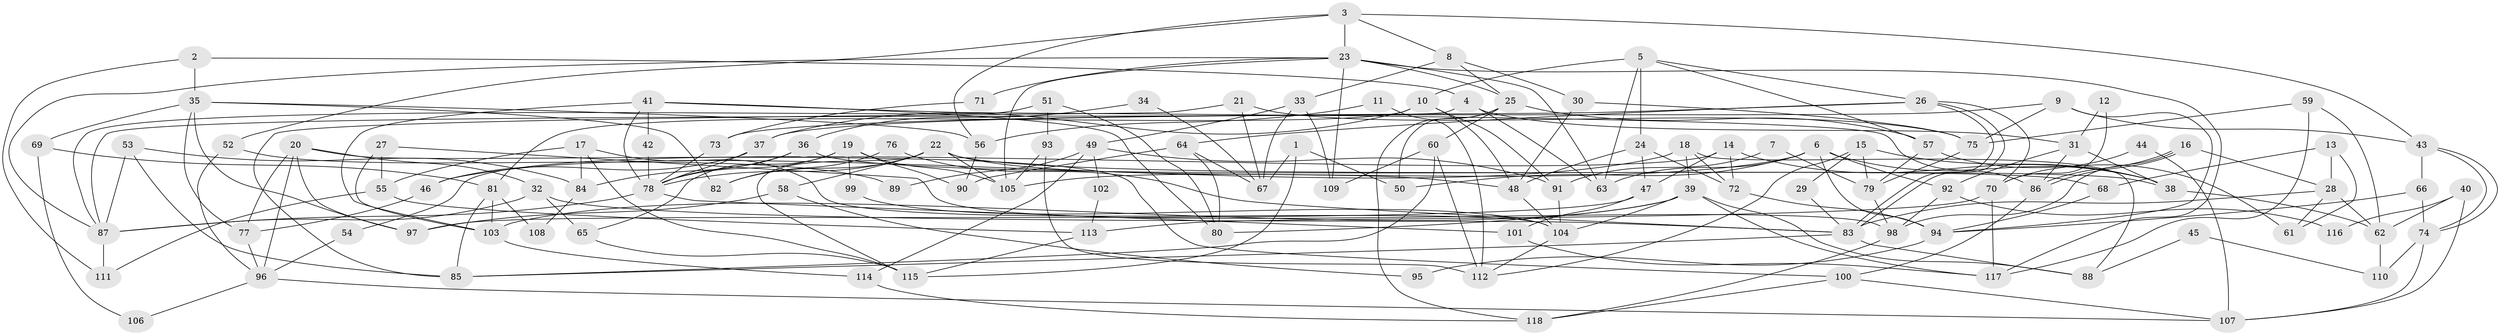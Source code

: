 // Generated by graph-tools (version 1.1) at 2025/26/03/09/25 03:26:17]
// undirected, 118 vertices, 236 edges
graph export_dot {
graph [start="1"]
  node [color=gray90,style=filled];
  1;
  2;
  3;
  4;
  5;
  6;
  7;
  8;
  9;
  10;
  11;
  12;
  13;
  14;
  15;
  16;
  17;
  18;
  19;
  20;
  21;
  22;
  23;
  24;
  25;
  26;
  27;
  28;
  29;
  30;
  31;
  32;
  33;
  34;
  35;
  36;
  37;
  38;
  39;
  40;
  41;
  42;
  43;
  44;
  45;
  46;
  47;
  48;
  49;
  50;
  51;
  52;
  53;
  54;
  55;
  56;
  57;
  58;
  59;
  60;
  61;
  62;
  63;
  64;
  65;
  66;
  67;
  68;
  69;
  70;
  71;
  72;
  73;
  74;
  75;
  76;
  77;
  78;
  79;
  80;
  81;
  82;
  83;
  84;
  85;
  86;
  87;
  88;
  89;
  90;
  91;
  92;
  93;
  94;
  95;
  96;
  97;
  98;
  99;
  100;
  101;
  102;
  103;
  104;
  105;
  106;
  107;
  108;
  109;
  110;
  111;
  112;
  113;
  114;
  115;
  116;
  117;
  118;
  1 -- 50;
  1 -- 67;
  1 -- 115;
  2 -- 35;
  2 -- 111;
  2 -- 4;
  3 -- 8;
  3 -- 43;
  3 -- 23;
  3 -- 52;
  3 -- 56;
  4 -- 31;
  4 -- 63;
  4 -- 87;
  5 -- 24;
  5 -- 63;
  5 -- 10;
  5 -- 26;
  5 -- 57;
  6 -- 38;
  6 -- 63;
  6 -- 50;
  6 -- 92;
  6 -- 94;
  6 -- 105;
  7 -- 91;
  7 -- 79;
  8 -- 25;
  8 -- 33;
  8 -- 30;
  9 -- 75;
  9 -- 37;
  9 -- 43;
  9 -- 94;
  10 -- 48;
  10 -- 37;
  10 -- 81;
  10 -- 91;
  11 -- 112;
  11 -- 56;
  12 -- 70;
  12 -- 31;
  13 -- 28;
  13 -- 68;
  13 -- 61;
  14 -- 72;
  14 -- 38;
  14 -- 47;
  14 -- 54;
  15 -- 112;
  15 -- 38;
  15 -- 29;
  15 -- 79;
  16 -- 86;
  16 -- 86;
  16 -- 28;
  16 -- 98;
  17 -- 55;
  17 -- 115;
  17 -- 84;
  17 -- 104;
  18 -- 46;
  18 -- 39;
  18 -- 72;
  18 -- 88;
  19 -- 105;
  19 -- 65;
  19 -- 78;
  19 -- 90;
  19 -- 99;
  20 -- 100;
  20 -- 32;
  20 -- 77;
  20 -- 96;
  20 -- 97;
  21 -- 67;
  21 -- 75;
  21 -- 85;
  22 -- 105;
  22 -- 78;
  22 -- 38;
  22 -- 48;
  22 -- 58;
  22 -- 82;
  22 -- 115;
  23 -- 87;
  23 -- 25;
  23 -- 63;
  23 -- 71;
  23 -- 105;
  23 -- 109;
  23 -- 117;
  24 -- 72;
  24 -- 48;
  24 -- 47;
  25 -- 57;
  25 -- 50;
  25 -- 60;
  25 -- 118;
  26 -- 83;
  26 -- 83;
  26 -- 64;
  26 -- 70;
  26 -- 73;
  27 -- 98;
  27 -- 103;
  27 -- 55;
  28 -- 83;
  28 -- 61;
  28 -- 62;
  29 -- 83;
  30 -- 48;
  30 -- 75;
  31 -- 38;
  31 -- 86;
  31 -- 92;
  32 -- 83;
  32 -- 87;
  32 -- 65;
  33 -- 109;
  33 -- 49;
  33 -- 67;
  34 -- 36;
  34 -- 67;
  35 -- 97;
  35 -- 77;
  35 -- 56;
  35 -- 69;
  35 -- 82;
  36 -- 78;
  36 -- 84;
  36 -- 68;
  37 -- 78;
  37 -- 46;
  38 -- 62;
  39 -- 117;
  39 -- 88;
  39 -- 80;
  39 -- 103;
  39 -- 104;
  40 -- 107;
  40 -- 62;
  40 -- 116;
  41 -- 80;
  41 -- 78;
  41 -- 42;
  41 -- 86;
  41 -- 103;
  42 -- 78;
  43 -- 74;
  43 -- 74;
  43 -- 66;
  44 -- 70;
  44 -- 107;
  45 -- 110;
  45 -- 88;
  46 -- 77;
  47 -- 97;
  47 -- 101;
  48 -- 104;
  49 -- 114;
  49 -- 91;
  49 -- 89;
  49 -- 102;
  51 -- 80;
  51 -- 93;
  51 -- 87;
  52 -- 96;
  52 -- 89;
  53 -- 85;
  53 -- 87;
  53 -- 84;
  54 -- 96;
  55 -- 113;
  55 -- 111;
  56 -- 90;
  57 -- 79;
  57 -- 61;
  58 -- 97;
  58 -- 95;
  59 -- 75;
  59 -- 117;
  59 -- 62;
  60 -- 85;
  60 -- 109;
  60 -- 112;
  62 -- 110;
  64 -- 90;
  64 -- 67;
  64 -- 80;
  65 -- 115;
  66 -- 94;
  66 -- 74;
  68 -- 94;
  69 -- 81;
  69 -- 106;
  70 -- 117;
  70 -- 113;
  71 -- 73;
  72 -- 94;
  73 -- 78;
  74 -- 107;
  74 -- 110;
  75 -- 79;
  76 -- 82;
  76 -- 83;
  77 -- 96;
  78 -- 87;
  78 -- 101;
  79 -- 98;
  81 -- 103;
  81 -- 85;
  81 -- 108;
  83 -- 85;
  83 -- 88;
  84 -- 108;
  86 -- 100;
  87 -- 111;
  91 -- 104;
  92 -- 98;
  92 -- 116;
  93 -- 112;
  93 -- 105;
  94 -- 95;
  96 -- 107;
  96 -- 106;
  98 -- 118;
  99 -- 104;
  100 -- 118;
  100 -- 107;
  101 -- 117;
  102 -- 113;
  103 -- 114;
  104 -- 112;
  113 -- 115;
  114 -- 118;
}
